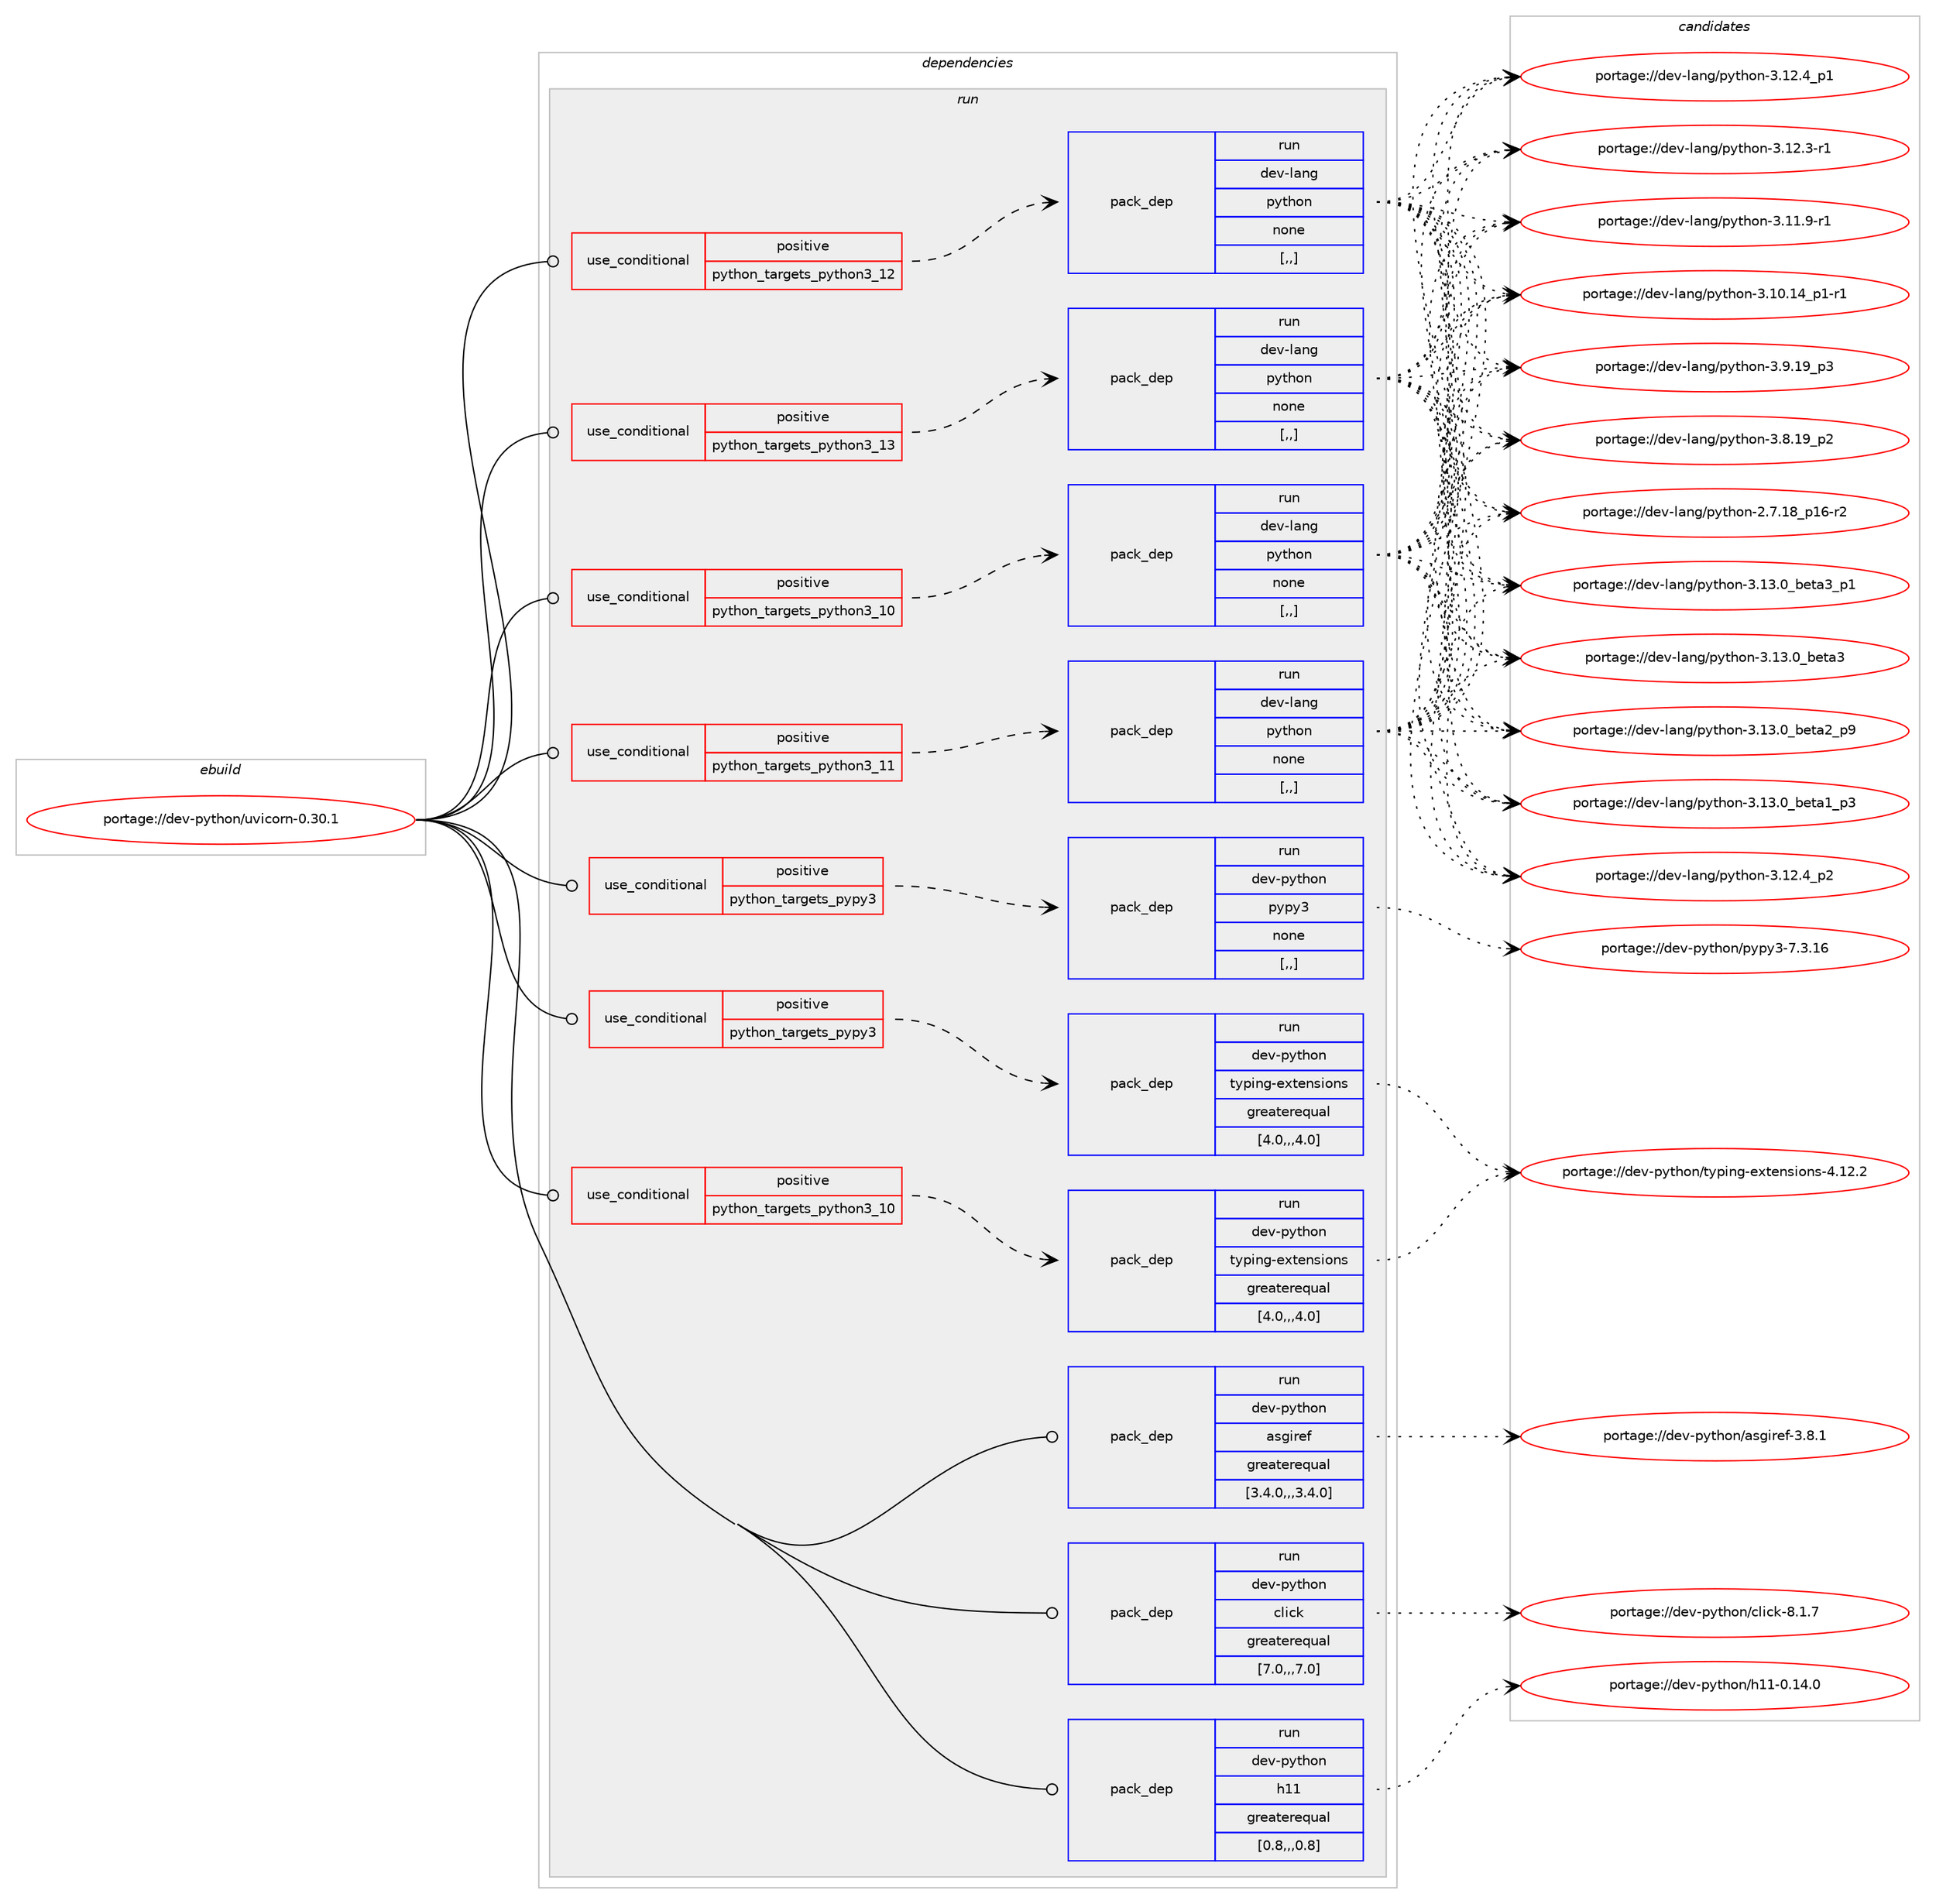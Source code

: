 digraph prolog {

# *************
# Graph options
# *************

newrank=true;
concentrate=true;
compound=true;
graph [rankdir=LR,fontname=Helvetica,fontsize=10,ranksep=1.5];#, ranksep=2.5, nodesep=0.2];
edge  [arrowhead=vee];
node  [fontname=Helvetica,fontsize=10];

# **********
# The ebuild
# **********

subgraph cluster_leftcol {
color=gray;
rank=same;
label=<<i>ebuild</i>>;
id [label="portage://dev-python/uvicorn-0.30.1", color=red, width=4, href="../dev-python/uvicorn-0.30.1.svg"];
}

# ****************
# The dependencies
# ****************

subgraph cluster_midcol {
color=gray;
label=<<i>dependencies</i>>;
subgraph cluster_compile {
fillcolor="#eeeeee";
style=filled;
label=<<i>compile</i>>;
}
subgraph cluster_compileandrun {
fillcolor="#eeeeee";
style=filled;
label=<<i>compile and run</i>>;
}
subgraph cluster_run {
fillcolor="#eeeeee";
style=filled;
label=<<i>run</i>>;
subgraph cond40545 {
dependency165706 [label=<<TABLE BORDER="0" CELLBORDER="1" CELLSPACING="0" CELLPADDING="4"><TR><TD ROWSPAN="3" CELLPADDING="10">use_conditional</TD></TR><TR><TD>positive</TD></TR><TR><TD>python_targets_pypy3</TD></TR></TABLE>>, shape=none, color=red];
subgraph pack123900 {
dependency165707 [label=<<TABLE BORDER="0" CELLBORDER="1" CELLSPACING="0" CELLPADDING="4" WIDTH="220"><TR><TD ROWSPAN="6" CELLPADDING="30">pack_dep</TD></TR><TR><TD WIDTH="110">run</TD></TR><TR><TD>dev-python</TD></TR><TR><TD>pypy3</TD></TR><TR><TD>none</TD></TR><TR><TD>[,,]</TD></TR></TABLE>>, shape=none, color=blue];
}
dependency165706:e -> dependency165707:w [weight=20,style="dashed",arrowhead="vee"];
}
id:e -> dependency165706:w [weight=20,style="solid",arrowhead="odot"];
subgraph cond40546 {
dependency165708 [label=<<TABLE BORDER="0" CELLBORDER="1" CELLSPACING="0" CELLPADDING="4"><TR><TD ROWSPAN="3" CELLPADDING="10">use_conditional</TD></TR><TR><TD>positive</TD></TR><TR><TD>python_targets_pypy3</TD></TR></TABLE>>, shape=none, color=red];
subgraph pack123901 {
dependency165709 [label=<<TABLE BORDER="0" CELLBORDER="1" CELLSPACING="0" CELLPADDING="4" WIDTH="220"><TR><TD ROWSPAN="6" CELLPADDING="30">pack_dep</TD></TR><TR><TD WIDTH="110">run</TD></TR><TR><TD>dev-python</TD></TR><TR><TD>typing-extensions</TD></TR><TR><TD>greaterequal</TD></TR><TR><TD>[4.0,,,4.0]</TD></TR></TABLE>>, shape=none, color=blue];
}
dependency165708:e -> dependency165709:w [weight=20,style="dashed",arrowhead="vee"];
}
id:e -> dependency165708:w [weight=20,style="solid",arrowhead="odot"];
subgraph cond40547 {
dependency165710 [label=<<TABLE BORDER="0" CELLBORDER="1" CELLSPACING="0" CELLPADDING="4"><TR><TD ROWSPAN="3" CELLPADDING="10">use_conditional</TD></TR><TR><TD>positive</TD></TR><TR><TD>python_targets_python3_10</TD></TR></TABLE>>, shape=none, color=red];
subgraph pack123902 {
dependency165711 [label=<<TABLE BORDER="0" CELLBORDER="1" CELLSPACING="0" CELLPADDING="4" WIDTH="220"><TR><TD ROWSPAN="6" CELLPADDING="30">pack_dep</TD></TR><TR><TD WIDTH="110">run</TD></TR><TR><TD>dev-lang</TD></TR><TR><TD>python</TD></TR><TR><TD>none</TD></TR><TR><TD>[,,]</TD></TR></TABLE>>, shape=none, color=blue];
}
dependency165710:e -> dependency165711:w [weight=20,style="dashed",arrowhead="vee"];
}
id:e -> dependency165710:w [weight=20,style="solid",arrowhead="odot"];
subgraph cond40548 {
dependency165712 [label=<<TABLE BORDER="0" CELLBORDER="1" CELLSPACING="0" CELLPADDING="4"><TR><TD ROWSPAN="3" CELLPADDING="10">use_conditional</TD></TR><TR><TD>positive</TD></TR><TR><TD>python_targets_python3_10</TD></TR></TABLE>>, shape=none, color=red];
subgraph pack123903 {
dependency165713 [label=<<TABLE BORDER="0" CELLBORDER="1" CELLSPACING="0" CELLPADDING="4" WIDTH="220"><TR><TD ROWSPAN="6" CELLPADDING="30">pack_dep</TD></TR><TR><TD WIDTH="110">run</TD></TR><TR><TD>dev-python</TD></TR><TR><TD>typing-extensions</TD></TR><TR><TD>greaterequal</TD></TR><TR><TD>[4.0,,,4.0]</TD></TR></TABLE>>, shape=none, color=blue];
}
dependency165712:e -> dependency165713:w [weight=20,style="dashed",arrowhead="vee"];
}
id:e -> dependency165712:w [weight=20,style="solid",arrowhead="odot"];
subgraph cond40549 {
dependency165714 [label=<<TABLE BORDER="0" CELLBORDER="1" CELLSPACING="0" CELLPADDING="4"><TR><TD ROWSPAN="3" CELLPADDING="10">use_conditional</TD></TR><TR><TD>positive</TD></TR><TR><TD>python_targets_python3_11</TD></TR></TABLE>>, shape=none, color=red];
subgraph pack123904 {
dependency165715 [label=<<TABLE BORDER="0" CELLBORDER="1" CELLSPACING="0" CELLPADDING="4" WIDTH="220"><TR><TD ROWSPAN="6" CELLPADDING="30">pack_dep</TD></TR><TR><TD WIDTH="110">run</TD></TR><TR><TD>dev-lang</TD></TR><TR><TD>python</TD></TR><TR><TD>none</TD></TR><TR><TD>[,,]</TD></TR></TABLE>>, shape=none, color=blue];
}
dependency165714:e -> dependency165715:w [weight=20,style="dashed",arrowhead="vee"];
}
id:e -> dependency165714:w [weight=20,style="solid",arrowhead="odot"];
subgraph cond40550 {
dependency165716 [label=<<TABLE BORDER="0" CELLBORDER="1" CELLSPACING="0" CELLPADDING="4"><TR><TD ROWSPAN="3" CELLPADDING="10">use_conditional</TD></TR><TR><TD>positive</TD></TR><TR><TD>python_targets_python3_12</TD></TR></TABLE>>, shape=none, color=red];
subgraph pack123905 {
dependency165717 [label=<<TABLE BORDER="0" CELLBORDER="1" CELLSPACING="0" CELLPADDING="4" WIDTH="220"><TR><TD ROWSPAN="6" CELLPADDING="30">pack_dep</TD></TR><TR><TD WIDTH="110">run</TD></TR><TR><TD>dev-lang</TD></TR><TR><TD>python</TD></TR><TR><TD>none</TD></TR><TR><TD>[,,]</TD></TR></TABLE>>, shape=none, color=blue];
}
dependency165716:e -> dependency165717:w [weight=20,style="dashed",arrowhead="vee"];
}
id:e -> dependency165716:w [weight=20,style="solid",arrowhead="odot"];
subgraph cond40551 {
dependency165718 [label=<<TABLE BORDER="0" CELLBORDER="1" CELLSPACING="0" CELLPADDING="4"><TR><TD ROWSPAN="3" CELLPADDING="10">use_conditional</TD></TR><TR><TD>positive</TD></TR><TR><TD>python_targets_python3_13</TD></TR></TABLE>>, shape=none, color=red];
subgraph pack123906 {
dependency165719 [label=<<TABLE BORDER="0" CELLBORDER="1" CELLSPACING="0" CELLPADDING="4" WIDTH="220"><TR><TD ROWSPAN="6" CELLPADDING="30">pack_dep</TD></TR><TR><TD WIDTH="110">run</TD></TR><TR><TD>dev-lang</TD></TR><TR><TD>python</TD></TR><TR><TD>none</TD></TR><TR><TD>[,,]</TD></TR></TABLE>>, shape=none, color=blue];
}
dependency165718:e -> dependency165719:w [weight=20,style="dashed",arrowhead="vee"];
}
id:e -> dependency165718:w [weight=20,style="solid",arrowhead="odot"];
subgraph pack123907 {
dependency165720 [label=<<TABLE BORDER="0" CELLBORDER="1" CELLSPACING="0" CELLPADDING="4" WIDTH="220"><TR><TD ROWSPAN="6" CELLPADDING="30">pack_dep</TD></TR><TR><TD WIDTH="110">run</TD></TR><TR><TD>dev-python</TD></TR><TR><TD>asgiref</TD></TR><TR><TD>greaterequal</TD></TR><TR><TD>[3.4.0,,,3.4.0]</TD></TR></TABLE>>, shape=none, color=blue];
}
id:e -> dependency165720:w [weight=20,style="solid",arrowhead="odot"];
subgraph pack123908 {
dependency165721 [label=<<TABLE BORDER="0" CELLBORDER="1" CELLSPACING="0" CELLPADDING="4" WIDTH="220"><TR><TD ROWSPAN="6" CELLPADDING="30">pack_dep</TD></TR><TR><TD WIDTH="110">run</TD></TR><TR><TD>dev-python</TD></TR><TR><TD>click</TD></TR><TR><TD>greaterequal</TD></TR><TR><TD>[7.0,,,7.0]</TD></TR></TABLE>>, shape=none, color=blue];
}
id:e -> dependency165721:w [weight=20,style="solid",arrowhead="odot"];
subgraph pack123909 {
dependency165722 [label=<<TABLE BORDER="0" CELLBORDER="1" CELLSPACING="0" CELLPADDING="4" WIDTH="220"><TR><TD ROWSPAN="6" CELLPADDING="30">pack_dep</TD></TR><TR><TD WIDTH="110">run</TD></TR><TR><TD>dev-python</TD></TR><TR><TD>h11</TD></TR><TR><TD>greaterequal</TD></TR><TR><TD>[0.8,,,0.8]</TD></TR></TABLE>>, shape=none, color=blue];
}
id:e -> dependency165722:w [weight=20,style="solid",arrowhead="odot"];
}
}

# **************
# The candidates
# **************

subgraph cluster_choices {
rank=same;
color=gray;
label=<<i>candidates</i>>;

subgraph choice123900 {
color=black;
nodesep=1;
choice10010111845112121116104111110471121211121215145554651464954 [label="portage://dev-python/pypy3-7.3.16", color=red, width=4,href="../dev-python/pypy3-7.3.16.svg"];
dependency165707:e -> choice10010111845112121116104111110471121211121215145554651464954:w [style=dotted,weight="100"];
}
subgraph choice123901 {
color=black;
nodesep=1;
choice10010111845112121116104111110471161211121051101034510112011610111011510511111011545524649504650 [label="portage://dev-python/typing-extensions-4.12.2", color=red, width=4,href="../dev-python/typing-extensions-4.12.2.svg"];
dependency165709:e -> choice10010111845112121116104111110471161211121051101034510112011610111011510511111011545524649504650:w [style=dotted,weight="100"];
}
subgraph choice123902 {
color=black;
nodesep=1;
choice10010111845108971101034711212111610411111045514649514648959810111697519511249 [label="portage://dev-lang/python-3.13.0_beta3_p1", color=red, width=4,href="../dev-lang/python-3.13.0_beta3_p1.svg"];
choice1001011184510897110103471121211161041111104551464951464895981011169751 [label="portage://dev-lang/python-3.13.0_beta3", color=red, width=4,href="../dev-lang/python-3.13.0_beta3.svg"];
choice10010111845108971101034711212111610411111045514649514648959810111697509511257 [label="portage://dev-lang/python-3.13.0_beta2_p9", color=red, width=4,href="../dev-lang/python-3.13.0_beta2_p9.svg"];
choice10010111845108971101034711212111610411111045514649514648959810111697499511251 [label="portage://dev-lang/python-3.13.0_beta1_p3", color=red, width=4,href="../dev-lang/python-3.13.0_beta1_p3.svg"];
choice100101118451089711010347112121116104111110455146495046529511250 [label="portage://dev-lang/python-3.12.4_p2", color=red, width=4,href="../dev-lang/python-3.12.4_p2.svg"];
choice100101118451089711010347112121116104111110455146495046529511249 [label="portage://dev-lang/python-3.12.4_p1", color=red, width=4,href="../dev-lang/python-3.12.4_p1.svg"];
choice100101118451089711010347112121116104111110455146495046514511449 [label="portage://dev-lang/python-3.12.3-r1", color=red, width=4,href="../dev-lang/python-3.12.3-r1.svg"];
choice100101118451089711010347112121116104111110455146494946574511449 [label="portage://dev-lang/python-3.11.9-r1", color=red, width=4,href="../dev-lang/python-3.11.9-r1.svg"];
choice100101118451089711010347112121116104111110455146494846495295112494511449 [label="portage://dev-lang/python-3.10.14_p1-r1", color=red, width=4,href="../dev-lang/python-3.10.14_p1-r1.svg"];
choice100101118451089711010347112121116104111110455146574649579511251 [label="portage://dev-lang/python-3.9.19_p3", color=red, width=4,href="../dev-lang/python-3.9.19_p3.svg"];
choice100101118451089711010347112121116104111110455146564649579511250 [label="portage://dev-lang/python-3.8.19_p2", color=red, width=4,href="../dev-lang/python-3.8.19_p2.svg"];
choice100101118451089711010347112121116104111110455046554649569511249544511450 [label="portage://dev-lang/python-2.7.18_p16-r2", color=red, width=4,href="../dev-lang/python-2.7.18_p16-r2.svg"];
dependency165711:e -> choice10010111845108971101034711212111610411111045514649514648959810111697519511249:w [style=dotted,weight="100"];
dependency165711:e -> choice1001011184510897110103471121211161041111104551464951464895981011169751:w [style=dotted,weight="100"];
dependency165711:e -> choice10010111845108971101034711212111610411111045514649514648959810111697509511257:w [style=dotted,weight="100"];
dependency165711:e -> choice10010111845108971101034711212111610411111045514649514648959810111697499511251:w [style=dotted,weight="100"];
dependency165711:e -> choice100101118451089711010347112121116104111110455146495046529511250:w [style=dotted,weight="100"];
dependency165711:e -> choice100101118451089711010347112121116104111110455146495046529511249:w [style=dotted,weight="100"];
dependency165711:e -> choice100101118451089711010347112121116104111110455146495046514511449:w [style=dotted,weight="100"];
dependency165711:e -> choice100101118451089711010347112121116104111110455146494946574511449:w [style=dotted,weight="100"];
dependency165711:e -> choice100101118451089711010347112121116104111110455146494846495295112494511449:w [style=dotted,weight="100"];
dependency165711:e -> choice100101118451089711010347112121116104111110455146574649579511251:w [style=dotted,weight="100"];
dependency165711:e -> choice100101118451089711010347112121116104111110455146564649579511250:w [style=dotted,weight="100"];
dependency165711:e -> choice100101118451089711010347112121116104111110455046554649569511249544511450:w [style=dotted,weight="100"];
}
subgraph choice123903 {
color=black;
nodesep=1;
choice10010111845112121116104111110471161211121051101034510112011610111011510511111011545524649504650 [label="portage://dev-python/typing-extensions-4.12.2", color=red, width=4,href="../dev-python/typing-extensions-4.12.2.svg"];
dependency165713:e -> choice10010111845112121116104111110471161211121051101034510112011610111011510511111011545524649504650:w [style=dotted,weight="100"];
}
subgraph choice123904 {
color=black;
nodesep=1;
choice10010111845108971101034711212111610411111045514649514648959810111697519511249 [label="portage://dev-lang/python-3.13.0_beta3_p1", color=red, width=4,href="../dev-lang/python-3.13.0_beta3_p1.svg"];
choice1001011184510897110103471121211161041111104551464951464895981011169751 [label="portage://dev-lang/python-3.13.0_beta3", color=red, width=4,href="../dev-lang/python-3.13.0_beta3.svg"];
choice10010111845108971101034711212111610411111045514649514648959810111697509511257 [label="portage://dev-lang/python-3.13.0_beta2_p9", color=red, width=4,href="../dev-lang/python-3.13.0_beta2_p9.svg"];
choice10010111845108971101034711212111610411111045514649514648959810111697499511251 [label="portage://dev-lang/python-3.13.0_beta1_p3", color=red, width=4,href="../dev-lang/python-3.13.0_beta1_p3.svg"];
choice100101118451089711010347112121116104111110455146495046529511250 [label="portage://dev-lang/python-3.12.4_p2", color=red, width=4,href="../dev-lang/python-3.12.4_p2.svg"];
choice100101118451089711010347112121116104111110455146495046529511249 [label="portage://dev-lang/python-3.12.4_p1", color=red, width=4,href="../dev-lang/python-3.12.4_p1.svg"];
choice100101118451089711010347112121116104111110455146495046514511449 [label="portage://dev-lang/python-3.12.3-r1", color=red, width=4,href="../dev-lang/python-3.12.3-r1.svg"];
choice100101118451089711010347112121116104111110455146494946574511449 [label="portage://dev-lang/python-3.11.9-r1", color=red, width=4,href="../dev-lang/python-3.11.9-r1.svg"];
choice100101118451089711010347112121116104111110455146494846495295112494511449 [label="portage://dev-lang/python-3.10.14_p1-r1", color=red, width=4,href="../dev-lang/python-3.10.14_p1-r1.svg"];
choice100101118451089711010347112121116104111110455146574649579511251 [label="portage://dev-lang/python-3.9.19_p3", color=red, width=4,href="../dev-lang/python-3.9.19_p3.svg"];
choice100101118451089711010347112121116104111110455146564649579511250 [label="portage://dev-lang/python-3.8.19_p2", color=red, width=4,href="../dev-lang/python-3.8.19_p2.svg"];
choice100101118451089711010347112121116104111110455046554649569511249544511450 [label="portage://dev-lang/python-2.7.18_p16-r2", color=red, width=4,href="../dev-lang/python-2.7.18_p16-r2.svg"];
dependency165715:e -> choice10010111845108971101034711212111610411111045514649514648959810111697519511249:w [style=dotted,weight="100"];
dependency165715:e -> choice1001011184510897110103471121211161041111104551464951464895981011169751:w [style=dotted,weight="100"];
dependency165715:e -> choice10010111845108971101034711212111610411111045514649514648959810111697509511257:w [style=dotted,weight="100"];
dependency165715:e -> choice10010111845108971101034711212111610411111045514649514648959810111697499511251:w [style=dotted,weight="100"];
dependency165715:e -> choice100101118451089711010347112121116104111110455146495046529511250:w [style=dotted,weight="100"];
dependency165715:e -> choice100101118451089711010347112121116104111110455146495046529511249:w [style=dotted,weight="100"];
dependency165715:e -> choice100101118451089711010347112121116104111110455146495046514511449:w [style=dotted,weight="100"];
dependency165715:e -> choice100101118451089711010347112121116104111110455146494946574511449:w [style=dotted,weight="100"];
dependency165715:e -> choice100101118451089711010347112121116104111110455146494846495295112494511449:w [style=dotted,weight="100"];
dependency165715:e -> choice100101118451089711010347112121116104111110455146574649579511251:w [style=dotted,weight="100"];
dependency165715:e -> choice100101118451089711010347112121116104111110455146564649579511250:w [style=dotted,weight="100"];
dependency165715:e -> choice100101118451089711010347112121116104111110455046554649569511249544511450:w [style=dotted,weight="100"];
}
subgraph choice123905 {
color=black;
nodesep=1;
choice10010111845108971101034711212111610411111045514649514648959810111697519511249 [label="portage://dev-lang/python-3.13.0_beta3_p1", color=red, width=4,href="../dev-lang/python-3.13.0_beta3_p1.svg"];
choice1001011184510897110103471121211161041111104551464951464895981011169751 [label="portage://dev-lang/python-3.13.0_beta3", color=red, width=4,href="../dev-lang/python-3.13.0_beta3.svg"];
choice10010111845108971101034711212111610411111045514649514648959810111697509511257 [label="portage://dev-lang/python-3.13.0_beta2_p9", color=red, width=4,href="../dev-lang/python-3.13.0_beta2_p9.svg"];
choice10010111845108971101034711212111610411111045514649514648959810111697499511251 [label="portage://dev-lang/python-3.13.0_beta1_p3", color=red, width=4,href="../dev-lang/python-3.13.0_beta1_p3.svg"];
choice100101118451089711010347112121116104111110455146495046529511250 [label="portage://dev-lang/python-3.12.4_p2", color=red, width=4,href="../dev-lang/python-3.12.4_p2.svg"];
choice100101118451089711010347112121116104111110455146495046529511249 [label="portage://dev-lang/python-3.12.4_p1", color=red, width=4,href="../dev-lang/python-3.12.4_p1.svg"];
choice100101118451089711010347112121116104111110455146495046514511449 [label="portage://dev-lang/python-3.12.3-r1", color=red, width=4,href="../dev-lang/python-3.12.3-r1.svg"];
choice100101118451089711010347112121116104111110455146494946574511449 [label="portage://dev-lang/python-3.11.9-r1", color=red, width=4,href="../dev-lang/python-3.11.9-r1.svg"];
choice100101118451089711010347112121116104111110455146494846495295112494511449 [label="portage://dev-lang/python-3.10.14_p1-r1", color=red, width=4,href="../dev-lang/python-3.10.14_p1-r1.svg"];
choice100101118451089711010347112121116104111110455146574649579511251 [label="portage://dev-lang/python-3.9.19_p3", color=red, width=4,href="../dev-lang/python-3.9.19_p3.svg"];
choice100101118451089711010347112121116104111110455146564649579511250 [label="portage://dev-lang/python-3.8.19_p2", color=red, width=4,href="../dev-lang/python-3.8.19_p2.svg"];
choice100101118451089711010347112121116104111110455046554649569511249544511450 [label="portage://dev-lang/python-2.7.18_p16-r2", color=red, width=4,href="../dev-lang/python-2.7.18_p16-r2.svg"];
dependency165717:e -> choice10010111845108971101034711212111610411111045514649514648959810111697519511249:w [style=dotted,weight="100"];
dependency165717:e -> choice1001011184510897110103471121211161041111104551464951464895981011169751:w [style=dotted,weight="100"];
dependency165717:e -> choice10010111845108971101034711212111610411111045514649514648959810111697509511257:w [style=dotted,weight="100"];
dependency165717:e -> choice10010111845108971101034711212111610411111045514649514648959810111697499511251:w [style=dotted,weight="100"];
dependency165717:e -> choice100101118451089711010347112121116104111110455146495046529511250:w [style=dotted,weight="100"];
dependency165717:e -> choice100101118451089711010347112121116104111110455146495046529511249:w [style=dotted,weight="100"];
dependency165717:e -> choice100101118451089711010347112121116104111110455146495046514511449:w [style=dotted,weight="100"];
dependency165717:e -> choice100101118451089711010347112121116104111110455146494946574511449:w [style=dotted,weight="100"];
dependency165717:e -> choice100101118451089711010347112121116104111110455146494846495295112494511449:w [style=dotted,weight="100"];
dependency165717:e -> choice100101118451089711010347112121116104111110455146574649579511251:w [style=dotted,weight="100"];
dependency165717:e -> choice100101118451089711010347112121116104111110455146564649579511250:w [style=dotted,weight="100"];
dependency165717:e -> choice100101118451089711010347112121116104111110455046554649569511249544511450:w [style=dotted,weight="100"];
}
subgraph choice123906 {
color=black;
nodesep=1;
choice10010111845108971101034711212111610411111045514649514648959810111697519511249 [label="portage://dev-lang/python-3.13.0_beta3_p1", color=red, width=4,href="../dev-lang/python-3.13.0_beta3_p1.svg"];
choice1001011184510897110103471121211161041111104551464951464895981011169751 [label="portage://dev-lang/python-3.13.0_beta3", color=red, width=4,href="../dev-lang/python-3.13.0_beta3.svg"];
choice10010111845108971101034711212111610411111045514649514648959810111697509511257 [label="portage://dev-lang/python-3.13.0_beta2_p9", color=red, width=4,href="../dev-lang/python-3.13.0_beta2_p9.svg"];
choice10010111845108971101034711212111610411111045514649514648959810111697499511251 [label="portage://dev-lang/python-3.13.0_beta1_p3", color=red, width=4,href="../dev-lang/python-3.13.0_beta1_p3.svg"];
choice100101118451089711010347112121116104111110455146495046529511250 [label="portage://dev-lang/python-3.12.4_p2", color=red, width=4,href="../dev-lang/python-3.12.4_p2.svg"];
choice100101118451089711010347112121116104111110455146495046529511249 [label="portage://dev-lang/python-3.12.4_p1", color=red, width=4,href="../dev-lang/python-3.12.4_p1.svg"];
choice100101118451089711010347112121116104111110455146495046514511449 [label="portage://dev-lang/python-3.12.3-r1", color=red, width=4,href="../dev-lang/python-3.12.3-r1.svg"];
choice100101118451089711010347112121116104111110455146494946574511449 [label="portage://dev-lang/python-3.11.9-r1", color=red, width=4,href="../dev-lang/python-3.11.9-r1.svg"];
choice100101118451089711010347112121116104111110455146494846495295112494511449 [label="portage://dev-lang/python-3.10.14_p1-r1", color=red, width=4,href="../dev-lang/python-3.10.14_p1-r1.svg"];
choice100101118451089711010347112121116104111110455146574649579511251 [label="portage://dev-lang/python-3.9.19_p3", color=red, width=4,href="../dev-lang/python-3.9.19_p3.svg"];
choice100101118451089711010347112121116104111110455146564649579511250 [label="portage://dev-lang/python-3.8.19_p2", color=red, width=4,href="../dev-lang/python-3.8.19_p2.svg"];
choice100101118451089711010347112121116104111110455046554649569511249544511450 [label="portage://dev-lang/python-2.7.18_p16-r2", color=red, width=4,href="../dev-lang/python-2.7.18_p16-r2.svg"];
dependency165719:e -> choice10010111845108971101034711212111610411111045514649514648959810111697519511249:w [style=dotted,weight="100"];
dependency165719:e -> choice1001011184510897110103471121211161041111104551464951464895981011169751:w [style=dotted,weight="100"];
dependency165719:e -> choice10010111845108971101034711212111610411111045514649514648959810111697509511257:w [style=dotted,weight="100"];
dependency165719:e -> choice10010111845108971101034711212111610411111045514649514648959810111697499511251:w [style=dotted,weight="100"];
dependency165719:e -> choice100101118451089711010347112121116104111110455146495046529511250:w [style=dotted,weight="100"];
dependency165719:e -> choice100101118451089711010347112121116104111110455146495046529511249:w [style=dotted,weight="100"];
dependency165719:e -> choice100101118451089711010347112121116104111110455146495046514511449:w [style=dotted,weight="100"];
dependency165719:e -> choice100101118451089711010347112121116104111110455146494946574511449:w [style=dotted,weight="100"];
dependency165719:e -> choice100101118451089711010347112121116104111110455146494846495295112494511449:w [style=dotted,weight="100"];
dependency165719:e -> choice100101118451089711010347112121116104111110455146574649579511251:w [style=dotted,weight="100"];
dependency165719:e -> choice100101118451089711010347112121116104111110455146564649579511250:w [style=dotted,weight="100"];
dependency165719:e -> choice100101118451089711010347112121116104111110455046554649569511249544511450:w [style=dotted,weight="100"];
}
subgraph choice123907 {
color=black;
nodesep=1;
choice100101118451121211161041111104797115103105114101102455146564649 [label="portage://dev-python/asgiref-3.8.1", color=red, width=4,href="../dev-python/asgiref-3.8.1.svg"];
dependency165720:e -> choice100101118451121211161041111104797115103105114101102455146564649:w [style=dotted,weight="100"];
}
subgraph choice123908 {
color=black;
nodesep=1;
choice10010111845112121116104111110479910810599107455646494655 [label="portage://dev-python/click-8.1.7", color=red, width=4,href="../dev-python/click-8.1.7.svg"];
dependency165721:e -> choice10010111845112121116104111110479910810599107455646494655:w [style=dotted,weight="100"];
}
subgraph choice123909 {
color=black;
nodesep=1;
choice1001011184511212111610411111047104494945484649524648 [label="portage://dev-python/h11-0.14.0", color=red, width=4,href="../dev-python/h11-0.14.0.svg"];
dependency165722:e -> choice1001011184511212111610411111047104494945484649524648:w [style=dotted,weight="100"];
}
}

}
